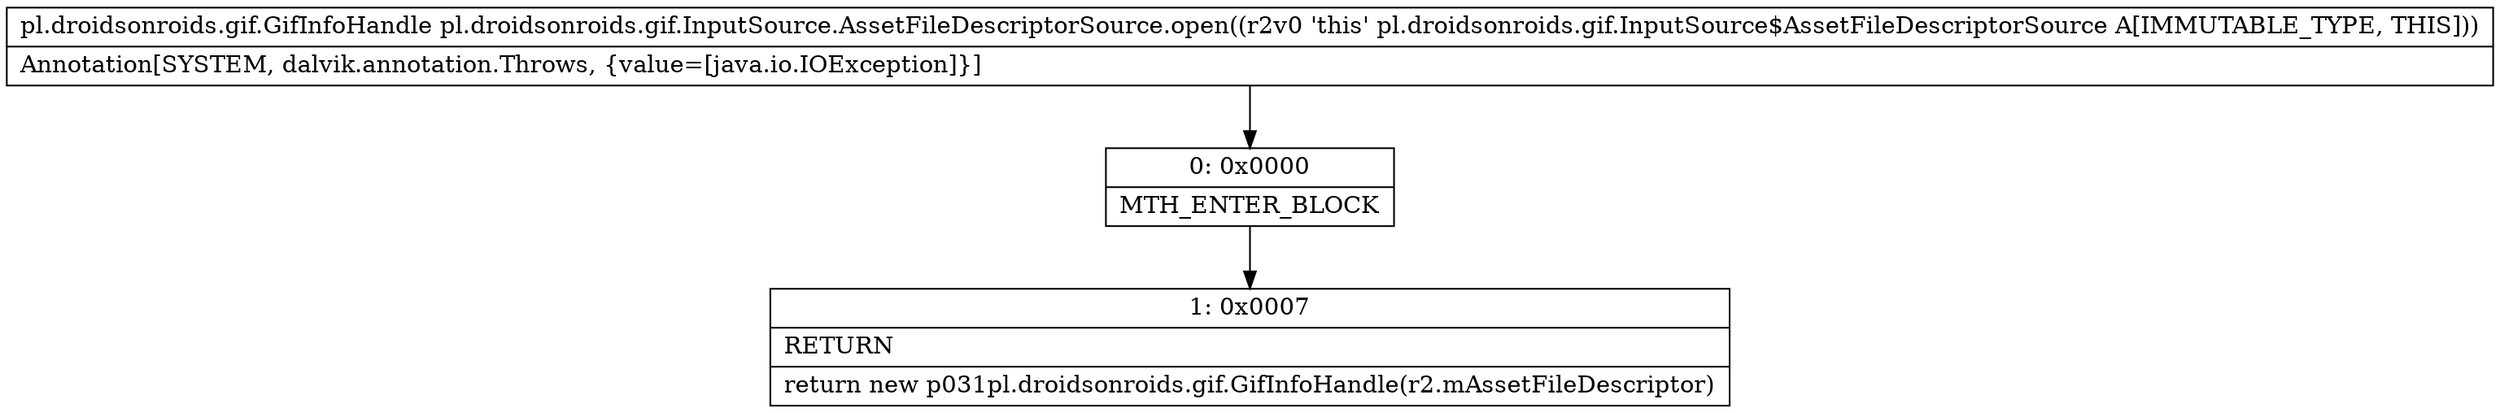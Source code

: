 digraph "CFG forpl.droidsonroids.gif.InputSource.AssetFileDescriptorSource.open()Lpl\/droidsonroids\/gif\/GifInfoHandle;" {
Node_0 [shape=record,label="{0\:\ 0x0000|MTH_ENTER_BLOCK\l}"];
Node_1 [shape=record,label="{1\:\ 0x0007|RETURN\l|return new p031pl.droidsonroids.gif.GifInfoHandle(r2.mAssetFileDescriptor)\l}"];
MethodNode[shape=record,label="{pl.droidsonroids.gif.GifInfoHandle pl.droidsonroids.gif.InputSource.AssetFileDescriptorSource.open((r2v0 'this' pl.droidsonroids.gif.InputSource$AssetFileDescriptorSource A[IMMUTABLE_TYPE, THIS]))  | Annotation[SYSTEM, dalvik.annotation.Throws, \{value=[java.io.IOException]\}]\l}"];
MethodNode -> Node_0;
Node_0 -> Node_1;
}

